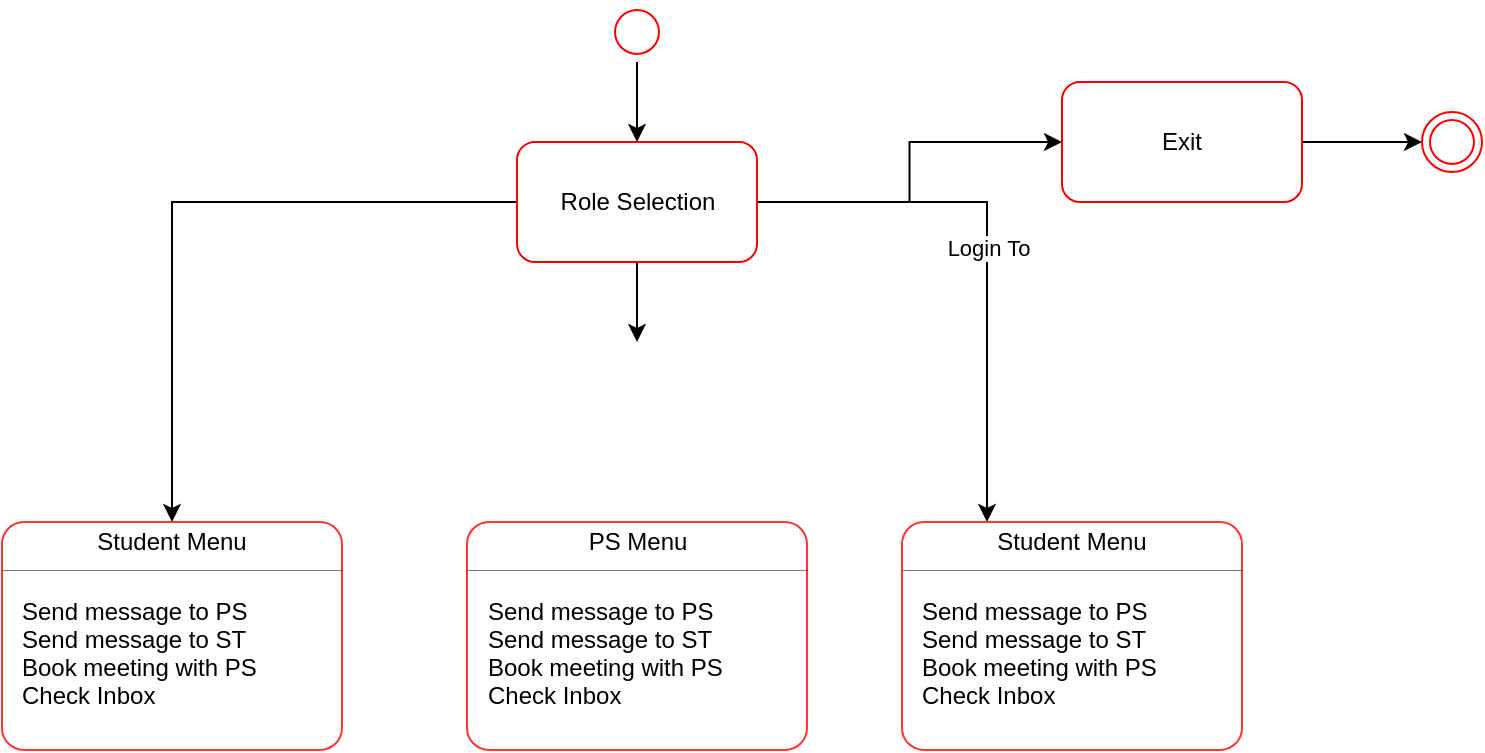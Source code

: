 <mxfile version="25.0.1">
  <diagram name="Page-1" id="2WJPUagvzhyku301FSlA">
    <mxGraphModel dx="1194" dy="535" grid="1" gridSize="10" guides="1" tooltips="1" connect="1" arrows="1" fold="1" page="1" pageScale="1" pageWidth="850" pageHeight="1100" math="0" shadow="0">
      <root>
        <mxCell id="0" />
        <mxCell id="1" parent="0" />
        <mxCell id="kcwCu-PbDwrAhVlw852H-23" value="" style="edgeStyle=orthogonalEdgeStyle;rounded=0;orthogonalLoop=1;jettySize=auto;html=1;" edge="1" parent="1" source="kcwCu-PbDwrAhVlw852H-5" target="kcwCu-PbDwrAhVlw852H-22">
          <mxGeometry relative="1" as="geometry" />
        </mxCell>
        <mxCell id="kcwCu-PbDwrAhVlw852H-5" value="" style="ellipse;html=1;shape=startState;fillColor=#FFFFFF;strokeColor=#ff0000;" vertex="1" parent="1">
          <mxGeometry x="352.5" y="10" width="30" height="30" as="geometry" />
        </mxCell>
        <mxCell id="kcwCu-PbDwrAhVlw852H-25" value="" style="edgeStyle=orthogonalEdgeStyle;rounded=0;orthogonalLoop=1;jettySize=auto;html=1;entryX=0.5;entryY=0;entryDx=0;entryDy=0;" edge="1" parent="1" source="kcwCu-PbDwrAhVlw852H-22" target="kcwCu-PbDwrAhVlw852H-49">
          <mxGeometry relative="1" as="geometry">
            <mxPoint x="210" y="180" as="targetPoint" />
          </mxGeometry>
        </mxCell>
        <mxCell id="kcwCu-PbDwrAhVlw852H-27" value="" style="edgeStyle=orthogonalEdgeStyle;rounded=0;orthogonalLoop=1;jettySize=auto;html=1;" edge="1" parent="1" source="kcwCu-PbDwrAhVlw852H-22">
          <mxGeometry relative="1" as="geometry">
            <mxPoint x="367.5" y="180" as="targetPoint" />
          </mxGeometry>
        </mxCell>
        <mxCell id="kcwCu-PbDwrAhVlw852H-34" value="Login To" style="edgeStyle=orthogonalEdgeStyle;rounded=0;orthogonalLoop=1;jettySize=auto;html=1;entryX=0.25;entryY=0;entryDx=0;entryDy=0;" edge="1" parent="1" source="kcwCu-PbDwrAhVlw852H-22" target="kcwCu-PbDwrAhVlw852H-70">
          <mxGeometry relative="1" as="geometry">
            <mxPoint x="530" y="180" as="targetPoint" />
          </mxGeometry>
        </mxCell>
        <mxCell id="kcwCu-PbDwrAhVlw852H-36" value="" style="edgeStyle=orthogonalEdgeStyle;rounded=0;orthogonalLoop=1;jettySize=auto;html=1;" edge="1" parent="1" source="kcwCu-PbDwrAhVlw852H-22" target="kcwCu-PbDwrAhVlw852H-35">
          <mxGeometry relative="1" as="geometry" />
        </mxCell>
        <mxCell id="kcwCu-PbDwrAhVlw852H-22" value="Role Selection" style="rounded=1;whiteSpace=wrap;html=1;fillColor=#FFFFFF;strokeColor=#ff0000;" vertex="1" parent="1">
          <mxGeometry x="307.5" y="80" width="120" height="60" as="geometry" />
        </mxCell>
        <mxCell id="kcwCu-PbDwrAhVlw852H-41" value="" style="edgeStyle=orthogonalEdgeStyle;rounded=0;orthogonalLoop=1;jettySize=auto;html=1;" edge="1" parent="1" source="kcwCu-PbDwrAhVlw852H-35" target="kcwCu-PbDwrAhVlw852H-39">
          <mxGeometry relative="1" as="geometry" />
        </mxCell>
        <mxCell id="kcwCu-PbDwrAhVlw852H-35" value="Exit" style="rounded=1;whiteSpace=wrap;html=1;fillColor=#FFFFFF;strokeColor=#ff0000;" vertex="1" parent="1">
          <mxGeometry x="580" y="50" width="120" height="60" as="geometry" />
        </mxCell>
        <mxCell id="kcwCu-PbDwrAhVlw852H-39" value="" style="ellipse;html=1;shape=endState;fillColor=#FFFFFF;strokeColor=#ff0000;" vertex="1" parent="1">
          <mxGeometry x="760" y="65" width="30" height="30" as="geometry" />
        </mxCell>
        <mxCell id="kcwCu-PbDwrAhVlw852H-48" value="" style="fontStyle=1;align=center;verticalAlign=middle;childLayout=stackLayout;horizontal=1;horizontalStack=0;resizeParent=1;resizeParentMax=0;resizeLast=0;marginBottom=0;rounded=1;absoluteArcSize=1;arcSize=22;strokeColor=#FF3333;" vertex="1" parent="1">
          <mxGeometry x="50" y="270" width="170" height="114" as="geometry" />
        </mxCell>
        <mxCell id="kcwCu-PbDwrAhVlw852H-49" value="Student Menu" style="html=1;align=center;spacing=0;verticalAlign=middle;strokeColor=none;fillColor=none;whiteSpace=wrap;" vertex="1" parent="kcwCu-PbDwrAhVlw852H-48">
          <mxGeometry width="170" height="20" as="geometry" />
        </mxCell>
        <mxCell id="kcwCu-PbDwrAhVlw852H-50" value="" style="line;strokeWidth=0.25;fillColor=none;align=left;verticalAlign=middle;spacingTop=-1;spacingLeft=3;spacingRight=3;rotatable=0;labelPosition=right;points=[];portConstraint=eastwest;" vertex="1" parent="kcwCu-PbDwrAhVlw852H-48">
          <mxGeometry y="20" width="170" height="8" as="geometry" />
        </mxCell>
        <mxCell id="kcwCu-PbDwrAhVlw852H-51" value="" style="html=1;align=left;spacing=0;spacingLeft=10;verticalAlign=middle;strokeColor=none;fillColor=none;whiteSpace=wrap;" vertex="1" parent="kcwCu-PbDwrAhVlw852H-48">
          <mxGeometry y="28" width="170" height="10" as="geometry" />
        </mxCell>
        <mxCell id="kcwCu-PbDwrAhVlw852H-52" value="Send message to PS" style="html=1;align=left;spacing=0;spacingLeft=10;verticalAlign=middle;strokeColor=none;fillColor=none;whiteSpace=wrap;" vertex="1" parent="kcwCu-PbDwrAhVlw852H-48">
          <mxGeometry y="38" width="170" height="14" as="geometry" />
        </mxCell>
        <mxCell id="kcwCu-PbDwrAhVlw852H-53" value="Send message to ST" style="html=1;align=left;spacing=0;spacingLeft=10;verticalAlign=middle;strokeColor=none;fillColor=none;whiteSpace=wrap;" vertex="1" parent="kcwCu-PbDwrAhVlw852H-48">
          <mxGeometry y="52" width="170" height="14" as="geometry" />
        </mxCell>
        <mxCell id="kcwCu-PbDwrAhVlw852H-54" value="Book meeting with PS" style="html=1;align=left;spacingLeft=10;spacing=0;verticalAlign=middle;strokeColor=none;fillColor=none;whiteSpace=wrap;" vertex="1" parent="kcwCu-PbDwrAhVlw852H-48">
          <mxGeometry y="66" width="170" height="14" as="geometry" />
        </mxCell>
        <mxCell id="kcwCu-PbDwrAhVlw852H-59" value="Check Inbox" style="html=1;align=left;spacingLeft=10;spacing=0;verticalAlign=middle;strokeColor=none;fillColor=none;whiteSpace=wrap;" vertex="1" parent="kcwCu-PbDwrAhVlw852H-48">
          <mxGeometry y="80" width="170" height="14" as="geometry" />
        </mxCell>
        <mxCell id="kcwCu-PbDwrAhVlw852H-55" value="" style="html=1;align=left;spacing=0;spacingLeft=10;verticalAlign=middle;strokeColor=none;fillColor=none;whiteSpace=wrap;" vertex="1" parent="kcwCu-PbDwrAhVlw852H-48">
          <mxGeometry y="94" width="170" height="20" as="geometry" />
        </mxCell>
        <mxCell id="kcwCu-PbDwrAhVlw852H-60" value="" style="fontStyle=1;align=center;verticalAlign=middle;childLayout=stackLayout;horizontal=1;horizontalStack=0;resizeParent=1;resizeParentMax=0;resizeLast=0;marginBottom=0;rounded=1;absoluteArcSize=1;arcSize=22;strokeColor=#FF3333;" vertex="1" parent="1">
          <mxGeometry x="282.5" y="270" width="170" height="114" as="geometry" />
        </mxCell>
        <mxCell id="kcwCu-PbDwrAhVlw852H-61" value="PS Menu" style="html=1;align=center;spacing=0;verticalAlign=middle;strokeColor=none;fillColor=none;whiteSpace=wrap;" vertex="1" parent="kcwCu-PbDwrAhVlw852H-60">
          <mxGeometry width="170" height="20" as="geometry" />
        </mxCell>
        <mxCell id="kcwCu-PbDwrAhVlw852H-62" value="" style="line;strokeWidth=0.25;fillColor=none;align=left;verticalAlign=middle;spacingTop=-1;spacingLeft=3;spacingRight=3;rotatable=0;labelPosition=right;points=[];portConstraint=eastwest;" vertex="1" parent="kcwCu-PbDwrAhVlw852H-60">
          <mxGeometry y="20" width="170" height="8" as="geometry" />
        </mxCell>
        <mxCell id="kcwCu-PbDwrAhVlw852H-63" value="" style="html=1;align=left;spacing=0;spacingLeft=10;verticalAlign=middle;strokeColor=none;fillColor=none;whiteSpace=wrap;" vertex="1" parent="kcwCu-PbDwrAhVlw852H-60">
          <mxGeometry y="28" width="170" height="10" as="geometry" />
        </mxCell>
        <mxCell id="kcwCu-PbDwrAhVlw852H-64" value="Send message to PS" style="html=1;align=left;spacing=0;spacingLeft=10;verticalAlign=middle;strokeColor=none;fillColor=none;whiteSpace=wrap;" vertex="1" parent="kcwCu-PbDwrAhVlw852H-60">
          <mxGeometry y="38" width="170" height="14" as="geometry" />
        </mxCell>
        <mxCell id="kcwCu-PbDwrAhVlw852H-65" value="Send message to ST" style="html=1;align=left;spacing=0;spacingLeft=10;verticalAlign=middle;strokeColor=none;fillColor=none;whiteSpace=wrap;" vertex="1" parent="kcwCu-PbDwrAhVlw852H-60">
          <mxGeometry y="52" width="170" height="14" as="geometry" />
        </mxCell>
        <mxCell id="kcwCu-PbDwrAhVlw852H-66" value="Book meeting with PS" style="html=1;align=left;spacingLeft=10;spacing=0;verticalAlign=middle;strokeColor=none;fillColor=none;whiteSpace=wrap;" vertex="1" parent="kcwCu-PbDwrAhVlw852H-60">
          <mxGeometry y="66" width="170" height="14" as="geometry" />
        </mxCell>
        <mxCell id="kcwCu-PbDwrAhVlw852H-67" value="Check Inbox" style="html=1;align=left;spacingLeft=10;spacing=0;verticalAlign=middle;strokeColor=none;fillColor=none;whiteSpace=wrap;" vertex="1" parent="kcwCu-PbDwrAhVlw852H-60">
          <mxGeometry y="80" width="170" height="14" as="geometry" />
        </mxCell>
        <mxCell id="kcwCu-PbDwrAhVlw852H-68" value="" style="html=1;align=left;spacing=0;spacingLeft=10;verticalAlign=middle;strokeColor=none;fillColor=none;whiteSpace=wrap;" vertex="1" parent="kcwCu-PbDwrAhVlw852H-60">
          <mxGeometry y="94" width="170" height="20" as="geometry" />
        </mxCell>
        <mxCell id="kcwCu-PbDwrAhVlw852H-69" value="" style="fontStyle=1;align=center;verticalAlign=middle;childLayout=stackLayout;horizontal=1;horizontalStack=0;resizeParent=1;resizeParentMax=0;resizeLast=0;marginBottom=0;rounded=1;absoluteArcSize=1;arcSize=22;strokeColor=#FF3333;" vertex="1" parent="1">
          <mxGeometry x="500" y="270" width="170" height="114" as="geometry" />
        </mxCell>
        <mxCell id="kcwCu-PbDwrAhVlw852H-70" value="Student Menu" style="html=1;align=center;spacing=0;verticalAlign=middle;strokeColor=none;fillColor=none;whiteSpace=wrap;" vertex="1" parent="kcwCu-PbDwrAhVlw852H-69">
          <mxGeometry width="170" height="20" as="geometry" />
        </mxCell>
        <mxCell id="kcwCu-PbDwrAhVlw852H-71" value="" style="line;strokeWidth=0.25;fillColor=none;align=left;verticalAlign=middle;spacingTop=-1;spacingLeft=3;spacingRight=3;rotatable=0;labelPosition=right;points=[];portConstraint=eastwest;" vertex="1" parent="kcwCu-PbDwrAhVlw852H-69">
          <mxGeometry y="20" width="170" height="8" as="geometry" />
        </mxCell>
        <mxCell id="kcwCu-PbDwrAhVlw852H-72" value="" style="html=1;align=left;spacing=0;spacingLeft=10;verticalAlign=middle;strokeColor=none;fillColor=none;whiteSpace=wrap;" vertex="1" parent="kcwCu-PbDwrAhVlw852H-69">
          <mxGeometry y="28" width="170" height="10" as="geometry" />
        </mxCell>
        <mxCell id="kcwCu-PbDwrAhVlw852H-73" value="Send message to PS" style="html=1;align=left;spacing=0;spacingLeft=10;verticalAlign=middle;strokeColor=none;fillColor=none;whiteSpace=wrap;" vertex="1" parent="kcwCu-PbDwrAhVlw852H-69">
          <mxGeometry y="38" width="170" height="14" as="geometry" />
        </mxCell>
        <mxCell id="kcwCu-PbDwrAhVlw852H-74" value="Send message to ST" style="html=1;align=left;spacing=0;spacingLeft=10;verticalAlign=middle;strokeColor=none;fillColor=none;whiteSpace=wrap;" vertex="1" parent="kcwCu-PbDwrAhVlw852H-69">
          <mxGeometry y="52" width="170" height="14" as="geometry" />
        </mxCell>
        <mxCell id="kcwCu-PbDwrAhVlw852H-75" value="Book meeting with PS" style="html=1;align=left;spacingLeft=10;spacing=0;verticalAlign=middle;strokeColor=none;fillColor=none;whiteSpace=wrap;" vertex="1" parent="kcwCu-PbDwrAhVlw852H-69">
          <mxGeometry y="66" width="170" height="14" as="geometry" />
        </mxCell>
        <mxCell id="kcwCu-PbDwrAhVlw852H-76" value="Check Inbox" style="html=1;align=left;spacingLeft=10;spacing=0;verticalAlign=middle;strokeColor=none;fillColor=none;whiteSpace=wrap;" vertex="1" parent="kcwCu-PbDwrAhVlw852H-69">
          <mxGeometry y="80" width="170" height="14" as="geometry" />
        </mxCell>
        <mxCell id="kcwCu-PbDwrAhVlw852H-77" value="" style="html=1;align=left;spacing=0;spacingLeft=10;verticalAlign=middle;strokeColor=none;fillColor=none;whiteSpace=wrap;" vertex="1" parent="kcwCu-PbDwrAhVlw852H-69">
          <mxGeometry y="94" width="170" height="20" as="geometry" />
        </mxCell>
      </root>
    </mxGraphModel>
  </diagram>
</mxfile>
